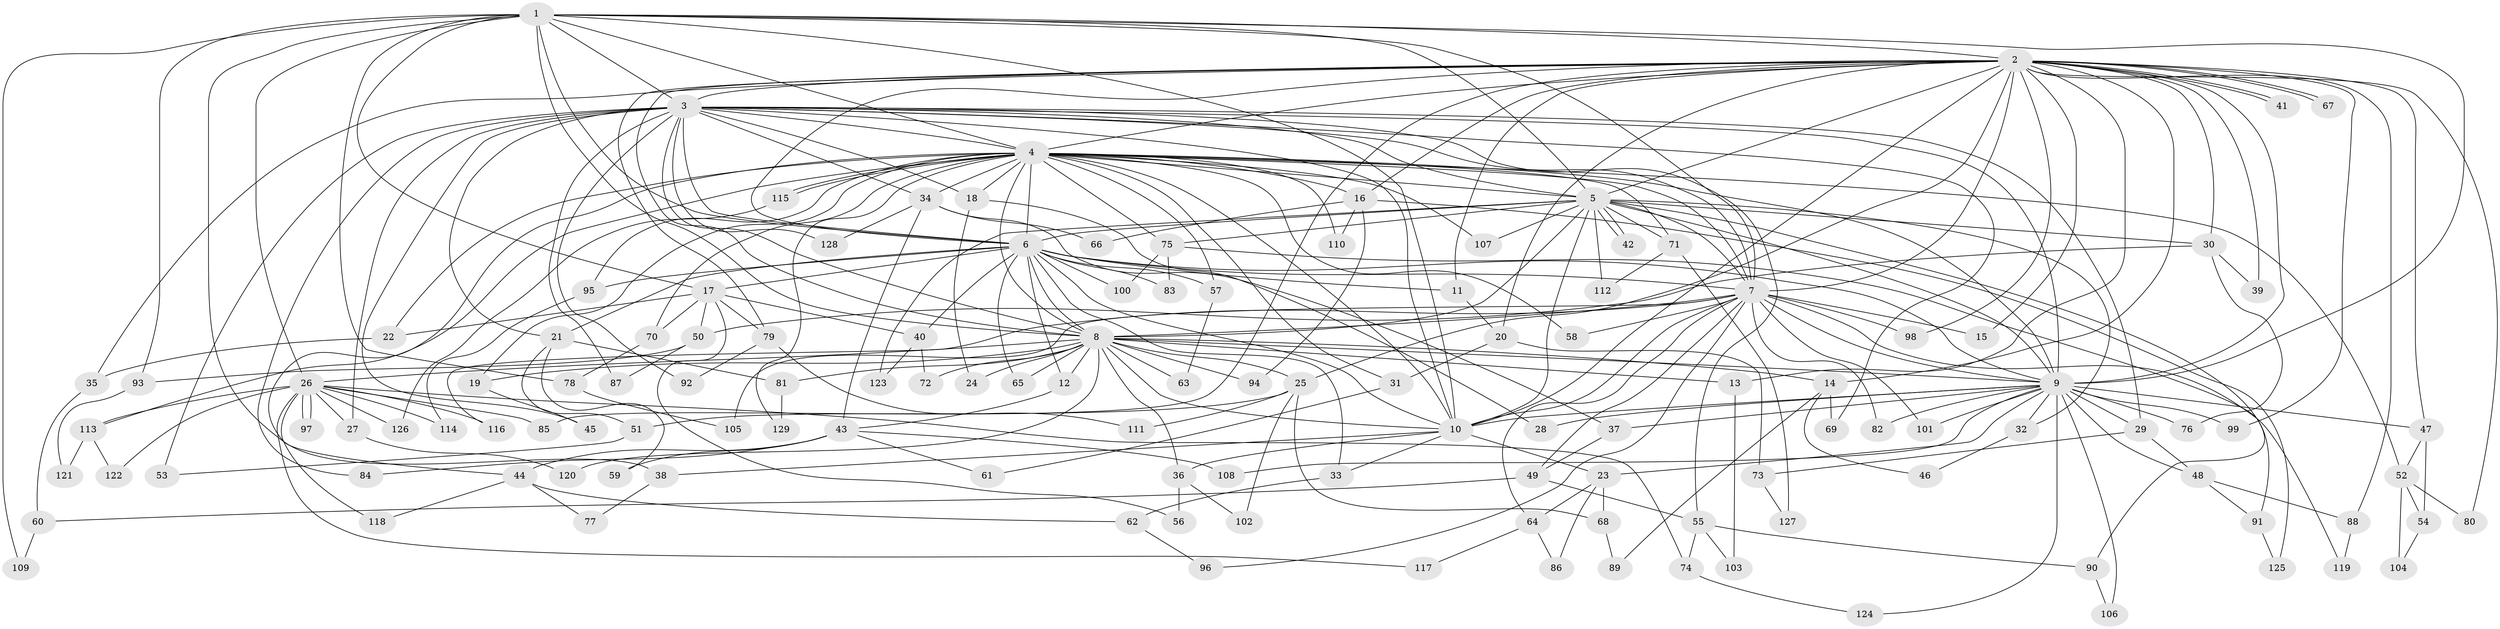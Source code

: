 // Generated by graph-tools (version 1.1) at 2025/11/02/27/25 16:11:02]
// undirected, 129 vertices, 283 edges
graph export_dot {
graph [start="1"]
  node [color=gray90,style=filled];
  1;
  2;
  3;
  4;
  5;
  6;
  7;
  8;
  9;
  10;
  11;
  12;
  13;
  14;
  15;
  16;
  17;
  18;
  19;
  20;
  21;
  22;
  23;
  24;
  25;
  26;
  27;
  28;
  29;
  30;
  31;
  32;
  33;
  34;
  35;
  36;
  37;
  38;
  39;
  40;
  41;
  42;
  43;
  44;
  45;
  46;
  47;
  48;
  49;
  50;
  51;
  52;
  53;
  54;
  55;
  56;
  57;
  58;
  59;
  60;
  61;
  62;
  63;
  64;
  65;
  66;
  67;
  68;
  69;
  70;
  71;
  72;
  73;
  74;
  75;
  76;
  77;
  78;
  79;
  80;
  81;
  82;
  83;
  84;
  85;
  86;
  87;
  88;
  89;
  90;
  91;
  92;
  93;
  94;
  95;
  96;
  97;
  98;
  99;
  100;
  101;
  102;
  103;
  104;
  105;
  106;
  107;
  108;
  109;
  110;
  111;
  112;
  113;
  114;
  115;
  116;
  117;
  118;
  119;
  120;
  121;
  122;
  123;
  124;
  125;
  126;
  127;
  128;
  129;
  1 -- 2;
  1 -- 3;
  1 -- 4;
  1 -- 5;
  1 -- 6;
  1 -- 7;
  1 -- 8;
  1 -- 9;
  1 -- 10;
  1 -- 17;
  1 -- 26;
  1 -- 38;
  1 -- 78;
  1 -- 93;
  1 -- 109;
  2 -- 3;
  2 -- 4;
  2 -- 5;
  2 -- 6;
  2 -- 7;
  2 -- 8;
  2 -- 9;
  2 -- 10;
  2 -- 11;
  2 -- 13;
  2 -- 14;
  2 -- 15;
  2 -- 16;
  2 -- 20;
  2 -- 25;
  2 -- 30;
  2 -- 35;
  2 -- 39;
  2 -- 41;
  2 -- 41;
  2 -- 47;
  2 -- 67;
  2 -- 67;
  2 -- 79;
  2 -- 80;
  2 -- 85;
  2 -- 88;
  2 -- 98;
  2 -- 99;
  3 -- 4;
  3 -- 5;
  3 -- 6;
  3 -- 7;
  3 -- 8;
  3 -- 9;
  3 -- 10;
  3 -- 18;
  3 -- 21;
  3 -- 27;
  3 -- 29;
  3 -- 34;
  3 -- 45;
  3 -- 53;
  3 -- 55;
  3 -- 69;
  3 -- 84;
  3 -- 87;
  3 -- 92;
  3 -- 128;
  4 -- 5;
  4 -- 6;
  4 -- 7;
  4 -- 8;
  4 -- 9;
  4 -- 10;
  4 -- 16;
  4 -- 18;
  4 -- 19;
  4 -- 22;
  4 -- 31;
  4 -- 34;
  4 -- 44;
  4 -- 52;
  4 -- 57;
  4 -- 58;
  4 -- 70;
  4 -- 71;
  4 -- 75;
  4 -- 95;
  4 -- 107;
  4 -- 110;
  4 -- 113;
  4 -- 115;
  4 -- 115;
  4 -- 129;
  5 -- 6;
  5 -- 7;
  5 -- 8;
  5 -- 9;
  5 -- 10;
  5 -- 30;
  5 -- 32;
  5 -- 42;
  5 -- 42;
  5 -- 71;
  5 -- 75;
  5 -- 90;
  5 -- 107;
  5 -- 112;
  5 -- 123;
  6 -- 7;
  6 -- 8;
  6 -- 9;
  6 -- 10;
  6 -- 11;
  6 -- 12;
  6 -- 17;
  6 -- 21;
  6 -- 33;
  6 -- 40;
  6 -- 57;
  6 -- 65;
  6 -- 83;
  6 -- 95;
  6 -- 100;
  7 -- 8;
  7 -- 9;
  7 -- 10;
  7 -- 15;
  7 -- 49;
  7 -- 58;
  7 -- 64;
  7 -- 82;
  7 -- 96;
  7 -- 98;
  7 -- 101;
  7 -- 105;
  7 -- 116;
  7 -- 119;
  8 -- 9;
  8 -- 10;
  8 -- 12;
  8 -- 13;
  8 -- 14;
  8 -- 19;
  8 -- 24;
  8 -- 25;
  8 -- 26;
  8 -- 36;
  8 -- 63;
  8 -- 65;
  8 -- 72;
  8 -- 81;
  8 -- 94;
  8 -- 120;
  9 -- 10;
  9 -- 23;
  9 -- 28;
  9 -- 29;
  9 -- 32;
  9 -- 37;
  9 -- 47;
  9 -- 48;
  9 -- 76;
  9 -- 82;
  9 -- 99;
  9 -- 101;
  9 -- 106;
  9 -- 108;
  9 -- 124;
  10 -- 23;
  10 -- 33;
  10 -- 36;
  10 -- 38;
  11 -- 20;
  12 -- 43;
  13 -- 103;
  14 -- 46;
  14 -- 69;
  14 -- 89;
  16 -- 66;
  16 -- 94;
  16 -- 110;
  16 -- 125;
  17 -- 22;
  17 -- 40;
  17 -- 50;
  17 -- 56;
  17 -- 70;
  17 -- 79;
  18 -- 24;
  18 -- 28;
  19 -- 45;
  20 -- 31;
  20 -- 73;
  21 -- 51;
  21 -- 59;
  21 -- 81;
  22 -- 35;
  23 -- 64;
  23 -- 68;
  23 -- 86;
  25 -- 51;
  25 -- 68;
  25 -- 102;
  25 -- 111;
  26 -- 27;
  26 -- 74;
  26 -- 85;
  26 -- 97;
  26 -- 97;
  26 -- 113;
  26 -- 114;
  26 -- 116;
  26 -- 117;
  26 -- 118;
  26 -- 122;
  26 -- 126;
  27 -- 120;
  29 -- 48;
  29 -- 73;
  30 -- 39;
  30 -- 50;
  30 -- 76;
  31 -- 61;
  32 -- 46;
  33 -- 62;
  34 -- 37;
  34 -- 43;
  34 -- 66;
  34 -- 128;
  35 -- 60;
  36 -- 56;
  36 -- 102;
  37 -- 49;
  38 -- 77;
  40 -- 72;
  40 -- 123;
  43 -- 44;
  43 -- 59;
  43 -- 61;
  43 -- 84;
  43 -- 108;
  44 -- 62;
  44 -- 77;
  44 -- 118;
  47 -- 52;
  47 -- 54;
  48 -- 88;
  48 -- 91;
  49 -- 55;
  49 -- 60;
  50 -- 87;
  50 -- 93;
  51 -- 53;
  52 -- 54;
  52 -- 80;
  52 -- 104;
  54 -- 104;
  55 -- 74;
  55 -- 90;
  55 -- 103;
  57 -- 63;
  60 -- 109;
  62 -- 96;
  64 -- 86;
  64 -- 117;
  68 -- 89;
  70 -- 78;
  71 -- 112;
  71 -- 127;
  73 -- 127;
  74 -- 124;
  75 -- 83;
  75 -- 91;
  75 -- 100;
  78 -- 105;
  79 -- 92;
  79 -- 111;
  81 -- 129;
  88 -- 119;
  90 -- 106;
  91 -- 125;
  93 -- 121;
  95 -- 114;
  113 -- 121;
  113 -- 122;
  115 -- 126;
}
